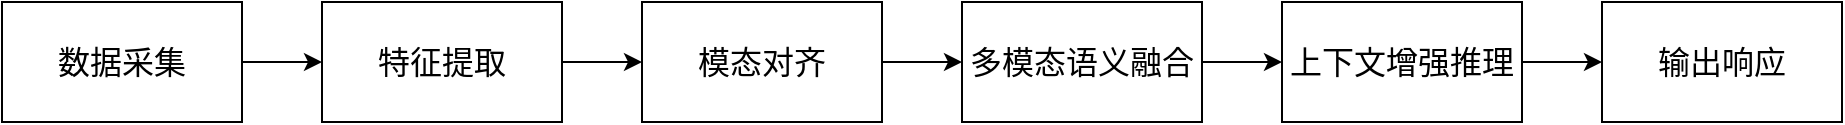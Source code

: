 <mxfile version="26.1.1">
  <diagram name="Page-1" id="rKe9kVgv3biZJBakuUSt">
    <mxGraphModel dx="1218" dy="828" grid="1" gridSize="10" guides="1" tooltips="1" connect="1" arrows="1" fold="1" page="1" pageScale="1" pageWidth="827" pageHeight="1169" math="0" shadow="0">
      <root>
        <mxCell id="0" />
        <mxCell id="1" parent="0" />
        <mxCell id="-6YgLkk7f00EV7vf-u2d-8" style="edgeStyle=orthogonalEdgeStyle;rounded=0;orthogonalLoop=1;jettySize=auto;html=1;exitX=1;exitY=0.5;exitDx=0;exitDy=0;entryX=0;entryY=0.5;entryDx=0;entryDy=0;" edge="1" parent="1" source="-6YgLkk7f00EV7vf-u2d-1" target="-6YgLkk7f00EV7vf-u2d-3">
          <mxGeometry relative="1" as="geometry" />
        </mxCell>
        <mxCell id="-6YgLkk7f00EV7vf-u2d-1" value="数据采集" style="rounded=0;whiteSpace=wrap;html=1;fontSize=16;" vertex="1" parent="1">
          <mxGeometry x="120" y="280" width="120" height="60" as="geometry" />
        </mxCell>
        <mxCell id="-6YgLkk7f00EV7vf-u2d-9" style="edgeStyle=orthogonalEdgeStyle;rounded=0;orthogonalLoop=1;jettySize=auto;html=1;exitX=1;exitY=0.5;exitDx=0;exitDy=0;entryX=0;entryY=0.5;entryDx=0;entryDy=0;" edge="1" parent="1" source="-6YgLkk7f00EV7vf-u2d-3" target="-6YgLkk7f00EV7vf-u2d-4">
          <mxGeometry relative="1" as="geometry" />
        </mxCell>
        <mxCell id="-6YgLkk7f00EV7vf-u2d-3" value="特征提取" style="rounded=0;whiteSpace=wrap;html=1;fontSize=16;" vertex="1" parent="1">
          <mxGeometry x="280" y="280" width="120" height="60" as="geometry" />
        </mxCell>
        <mxCell id="-6YgLkk7f00EV7vf-u2d-10" style="edgeStyle=orthogonalEdgeStyle;rounded=0;orthogonalLoop=1;jettySize=auto;html=1;exitX=1;exitY=0.5;exitDx=0;exitDy=0;entryX=0;entryY=0.5;entryDx=0;entryDy=0;" edge="1" parent="1" source="-6YgLkk7f00EV7vf-u2d-4" target="-6YgLkk7f00EV7vf-u2d-5">
          <mxGeometry relative="1" as="geometry" />
        </mxCell>
        <mxCell id="-6YgLkk7f00EV7vf-u2d-4" value="模态对齐" style="rounded=0;whiteSpace=wrap;html=1;fontSize=16;" vertex="1" parent="1">
          <mxGeometry x="440" y="280" width="120" height="60" as="geometry" />
        </mxCell>
        <mxCell id="-6YgLkk7f00EV7vf-u2d-11" style="edgeStyle=orthogonalEdgeStyle;rounded=0;orthogonalLoop=1;jettySize=auto;html=1;exitX=1;exitY=0.5;exitDx=0;exitDy=0;" edge="1" parent="1" source="-6YgLkk7f00EV7vf-u2d-5" target="-6YgLkk7f00EV7vf-u2d-6">
          <mxGeometry relative="1" as="geometry" />
        </mxCell>
        <mxCell id="-6YgLkk7f00EV7vf-u2d-5" value="多模态语义融合" style="rounded=0;whiteSpace=wrap;html=1;fontSize=16;" vertex="1" parent="1">
          <mxGeometry x="600" y="280" width="120" height="60" as="geometry" />
        </mxCell>
        <mxCell id="-6YgLkk7f00EV7vf-u2d-12" style="edgeStyle=orthogonalEdgeStyle;rounded=0;orthogonalLoop=1;jettySize=auto;html=1;exitX=1;exitY=0.5;exitDx=0;exitDy=0;entryX=0;entryY=0.5;entryDx=0;entryDy=0;" edge="1" parent="1" source="-6YgLkk7f00EV7vf-u2d-6" target="-6YgLkk7f00EV7vf-u2d-7">
          <mxGeometry relative="1" as="geometry" />
        </mxCell>
        <mxCell id="-6YgLkk7f00EV7vf-u2d-6" value="上下文增强推理" style="rounded=0;whiteSpace=wrap;html=1;fontSize=16;" vertex="1" parent="1">
          <mxGeometry x="760" y="280" width="120" height="60" as="geometry" />
        </mxCell>
        <mxCell id="-6YgLkk7f00EV7vf-u2d-7" value="输出响应" style="rounded=0;whiteSpace=wrap;html=1;fontSize=16;" vertex="1" parent="1">
          <mxGeometry x="920" y="280" width="120" height="60" as="geometry" />
        </mxCell>
      </root>
    </mxGraphModel>
  </diagram>
</mxfile>
